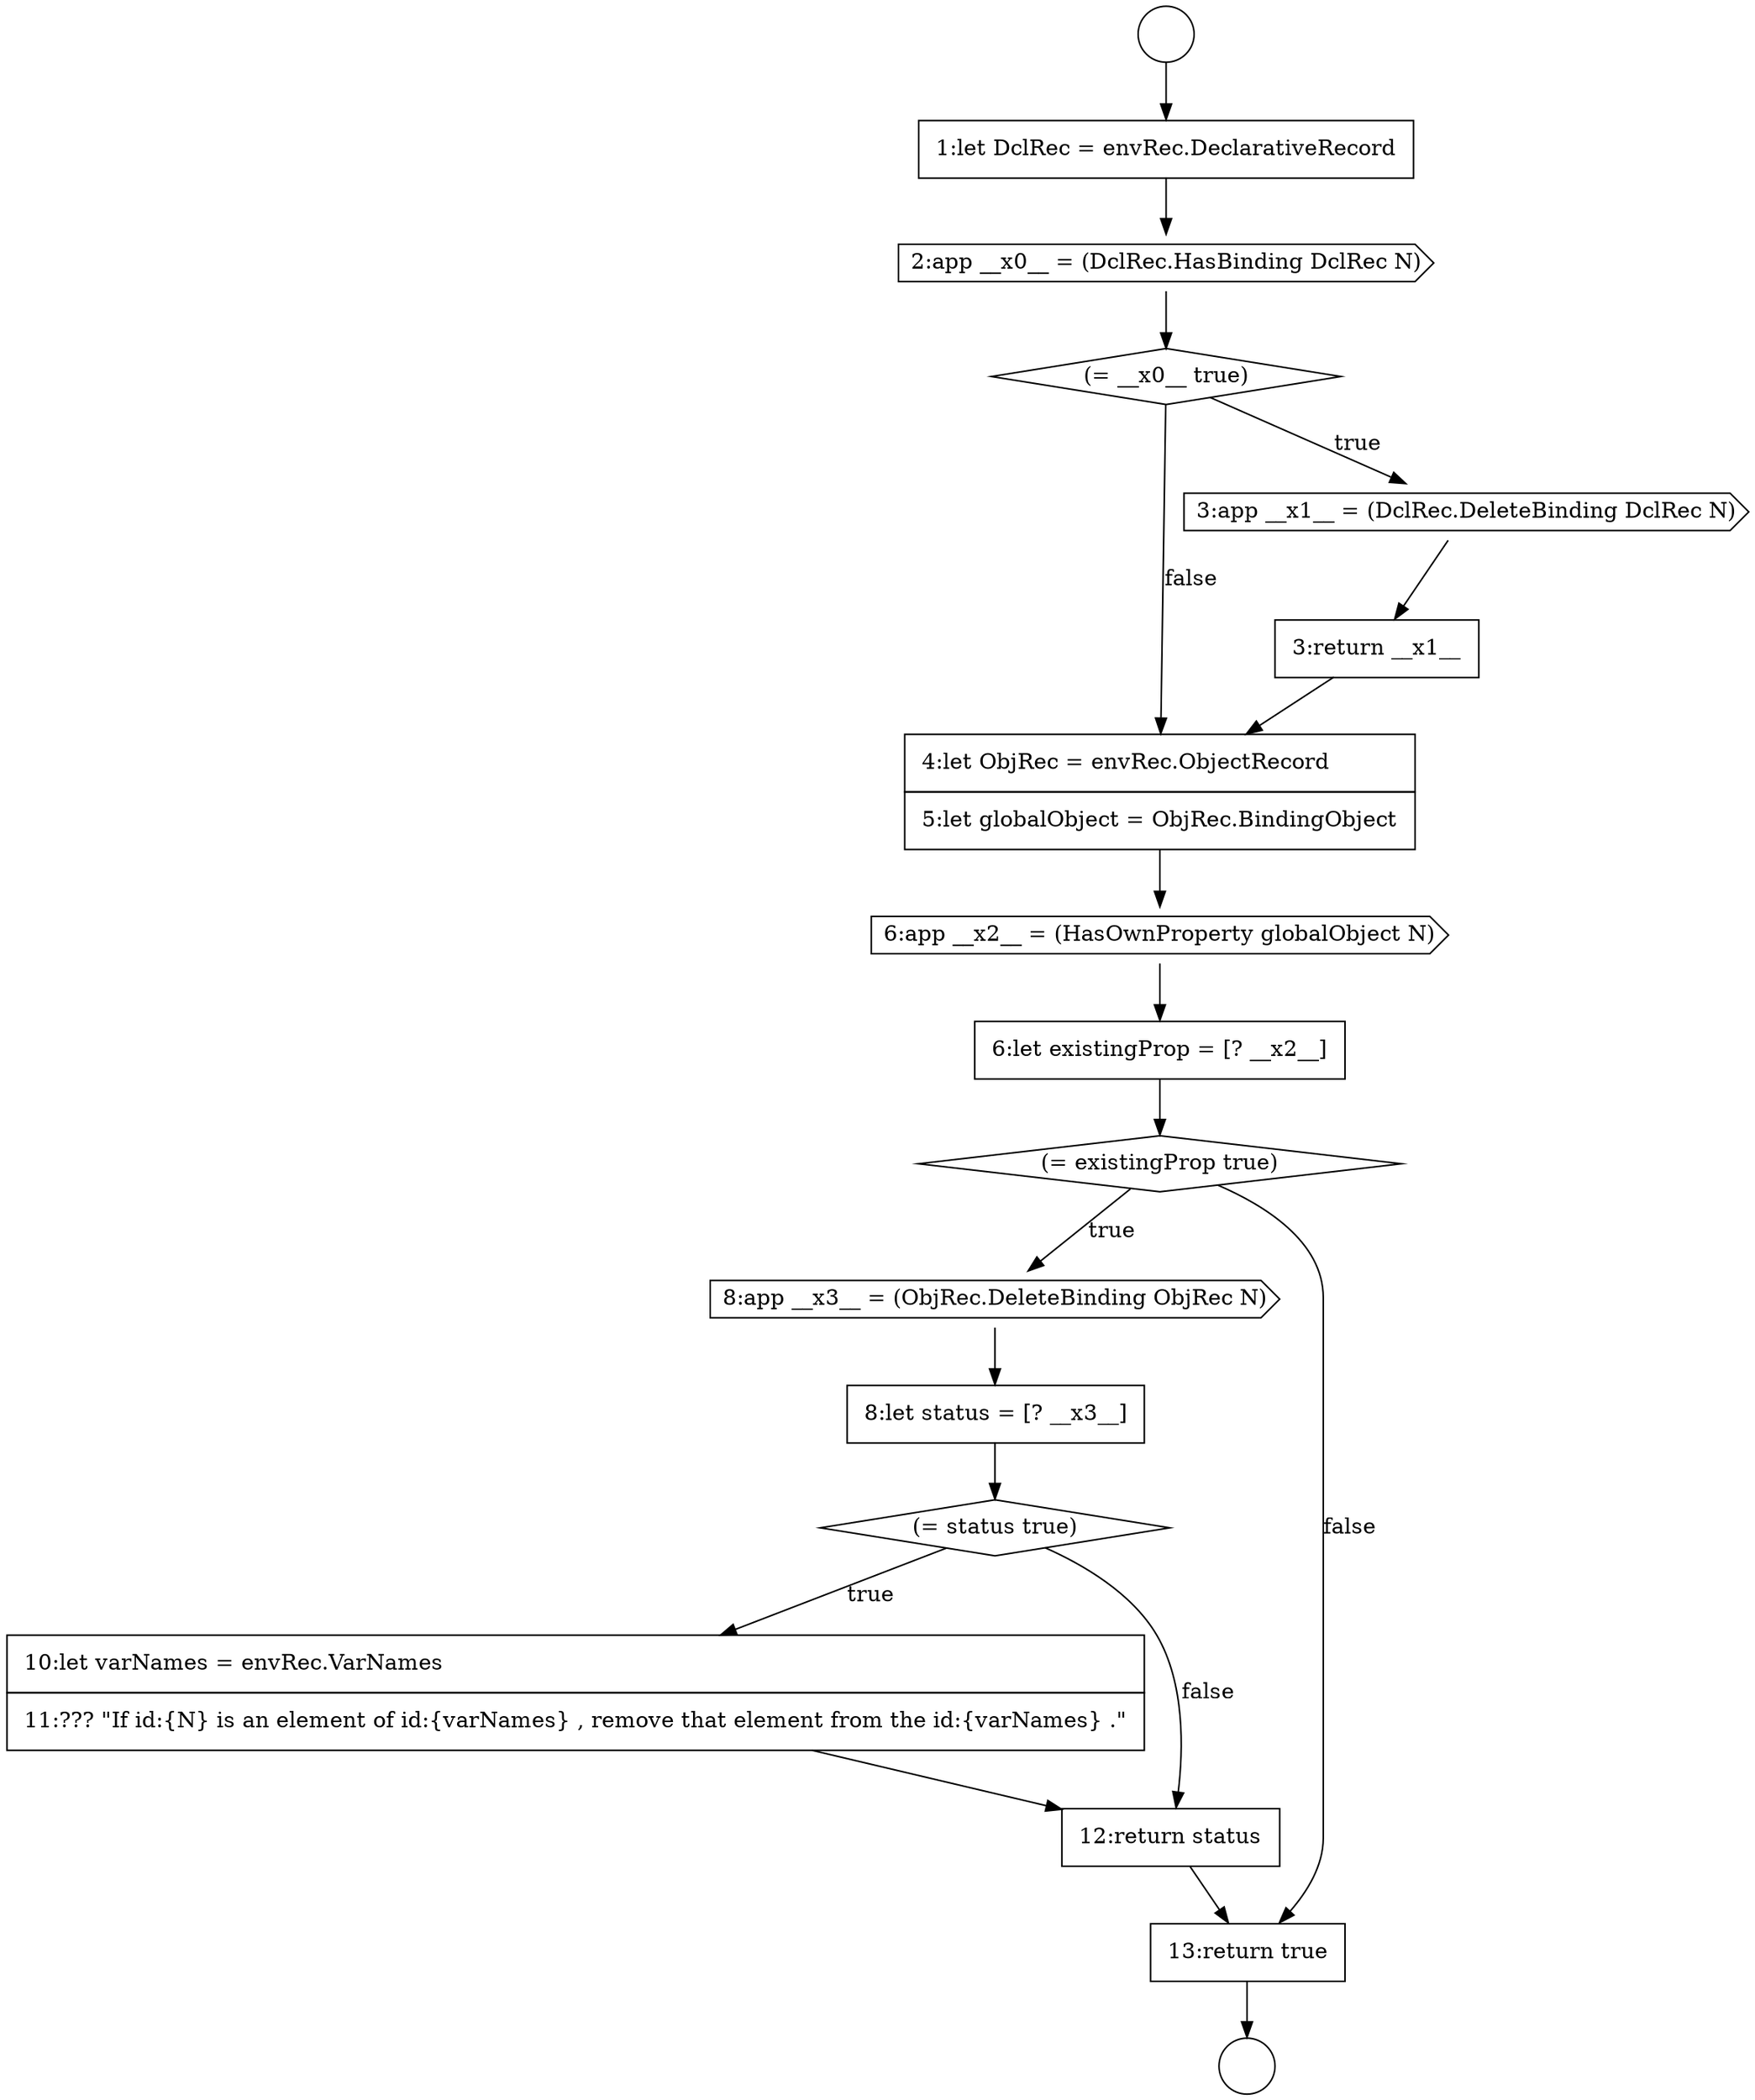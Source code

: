 digraph {
  node1411 [shape=diamond, label=<<font color="black">(= existingProp true)</font>> color="black" fillcolor="white" style=filled]
  node1409 [shape=cds, label=<<font color="black">6:app __x2__ = (HasOwnProperty globalObject N)</font>> color="black" fillcolor="white" style=filled]
  node1415 [shape=none, margin=0, label=<<font color="black">
    <table border="0" cellborder="1" cellspacing="0" cellpadding="10">
      <tr><td align="left">10:let varNames = envRec.VarNames</td></tr>
      <tr><td align="left">11:??? &quot;If id:{N} is an element of id:{varNames} , remove that element from the id:{varNames} .&quot;</td></tr>
    </table>
  </font>> color="black" fillcolor="white" style=filled]
  node1405 [shape=diamond, label=<<font color="black">(= __x0__ true)</font>> color="black" fillcolor="white" style=filled]
  node1407 [shape=none, margin=0, label=<<font color="black">
    <table border="0" cellborder="1" cellspacing="0" cellpadding="10">
      <tr><td align="left">3:return __x1__</td></tr>
    </table>
  </font>> color="black" fillcolor="white" style=filled]
  node1402 [shape=circle label=" " color="black" fillcolor="white" style=filled]
  node1414 [shape=diamond, label=<<font color="black">(= status true)</font>> color="black" fillcolor="white" style=filled]
  node1403 [shape=none, margin=0, label=<<font color="black">
    <table border="0" cellborder="1" cellspacing="0" cellpadding="10">
      <tr><td align="left">1:let DclRec = envRec.DeclarativeRecord</td></tr>
    </table>
  </font>> color="black" fillcolor="white" style=filled]
  node1408 [shape=none, margin=0, label=<<font color="black">
    <table border="0" cellborder="1" cellspacing="0" cellpadding="10">
      <tr><td align="left">4:let ObjRec = envRec.ObjectRecord</td></tr>
      <tr><td align="left">5:let globalObject = ObjRec.BindingObject</td></tr>
    </table>
  </font>> color="black" fillcolor="white" style=filled]
  node1413 [shape=none, margin=0, label=<<font color="black">
    <table border="0" cellborder="1" cellspacing="0" cellpadding="10">
      <tr><td align="left">8:let status = [? __x3__]</td></tr>
    </table>
  </font>> color="black" fillcolor="white" style=filled]
  node1404 [shape=cds, label=<<font color="black">2:app __x0__ = (DclRec.HasBinding DclRec N)</font>> color="black" fillcolor="white" style=filled]
  node1412 [shape=cds, label=<<font color="black">8:app __x3__ = (ObjRec.DeleteBinding ObjRec N)</font>> color="black" fillcolor="white" style=filled]
  node1410 [shape=none, margin=0, label=<<font color="black">
    <table border="0" cellborder="1" cellspacing="0" cellpadding="10">
      <tr><td align="left">6:let existingProp = [? __x2__]</td></tr>
    </table>
  </font>> color="black" fillcolor="white" style=filled]
  node1406 [shape=cds, label=<<font color="black">3:app __x1__ = (DclRec.DeleteBinding DclRec N)</font>> color="black" fillcolor="white" style=filled]
  node1401 [shape=circle label=" " color="black" fillcolor="white" style=filled]
  node1416 [shape=none, margin=0, label=<<font color="black">
    <table border="0" cellborder="1" cellspacing="0" cellpadding="10">
      <tr><td align="left">12:return status</td></tr>
    </table>
  </font>> color="black" fillcolor="white" style=filled]
  node1417 [shape=none, margin=0, label=<<font color="black">
    <table border="0" cellborder="1" cellspacing="0" cellpadding="10">
      <tr><td align="left">13:return true</td></tr>
    </table>
  </font>> color="black" fillcolor="white" style=filled]
  node1415 -> node1416 [ color="black"]
  node1417 -> node1402 [ color="black"]
  node1406 -> node1407 [ color="black"]
  node1411 -> node1412 [label=<<font color="black">true</font>> color="black"]
  node1411 -> node1417 [label=<<font color="black">false</font>> color="black"]
  node1416 -> node1417 [ color="black"]
  node1408 -> node1409 [ color="black"]
  node1414 -> node1415 [label=<<font color="black">true</font>> color="black"]
  node1414 -> node1416 [label=<<font color="black">false</font>> color="black"]
  node1413 -> node1414 [ color="black"]
  node1401 -> node1403 [ color="black"]
  node1403 -> node1404 [ color="black"]
  node1407 -> node1408 [ color="black"]
  node1409 -> node1410 [ color="black"]
  node1405 -> node1406 [label=<<font color="black">true</font>> color="black"]
  node1405 -> node1408 [label=<<font color="black">false</font>> color="black"]
  node1412 -> node1413 [ color="black"]
  node1404 -> node1405 [ color="black"]
  node1410 -> node1411 [ color="black"]
}
